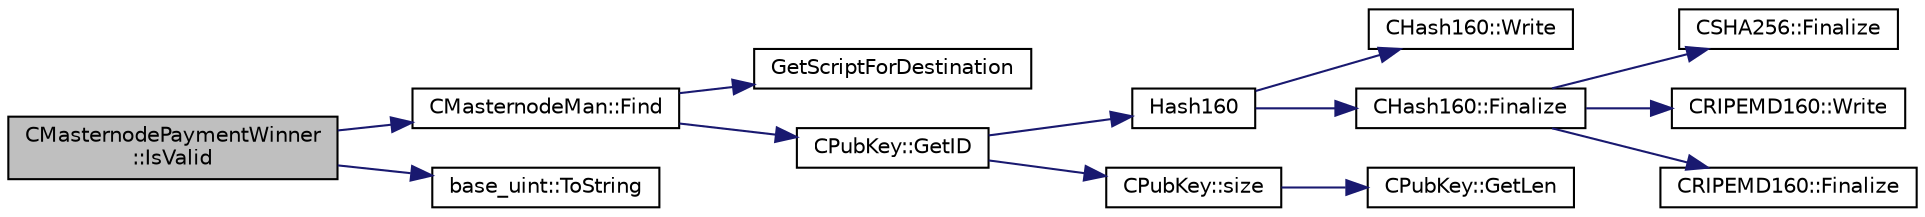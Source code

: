 digraph "CMasternodePaymentWinner::IsValid"
{
  edge [fontname="Helvetica",fontsize="10",labelfontname="Helvetica",labelfontsize="10"];
  node [fontname="Helvetica",fontsize="10",shape=record];
  rankdir="LR";
  Node11 [label="CMasternodePaymentWinner\l::IsValid",height=0.2,width=0.4,color="black", fillcolor="grey75", style="filled", fontcolor="black"];
  Node11 -> Node12 [color="midnightblue",fontsize="10",style="solid",fontname="Helvetica"];
  Node12 [label="CMasternodeMan::Find",height=0.2,width=0.4,color="black", fillcolor="white", style="filled",URL="$class_c_masternode_man.html#a3d34836c6992d29c485ba94a0c1e0ae6",tooltip="Find an entry. "];
  Node12 -> Node13 [color="midnightblue",fontsize="10",style="solid",fontname="Helvetica"];
  Node13 [label="GetScriptForDestination",height=0.2,width=0.4,color="black", fillcolor="white", style="filled",URL="$standard_8cpp.html#ae40f28d3b46c21033f6ee1f1200d0321"];
  Node12 -> Node14 [color="midnightblue",fontsize="10",style="solid",fontname="Helvetica"];
  Node14 [label="CPubKey::GetID",height=0.2,width=0.4,color="black", fillcolor="white", style="filled",URL="$class_c_pub_key.html#a2675f7e6f72eff68e7a5227289feb021",tooltip="Get the KeyID of this public key (hash of its serialization) "];
  Node14 -> Node15 [color="midnightblue",fontsize="10",style="solid",fontname="Helvetica"];
  Node15 [label="Hash160",height=0.2,width=0.4,color="black", fillcolor="white", style="filled",URL="$hash_8h.html#a4490f70ddae16e9e48460a0416a48a6b",tooltip="Compute the 160-bit hash an object. "];
  Node15 -> Node16 [color="midnightblue",fontsize="10",style="solid",fontname="Helvetica"];
  Node16 [label="CHash160::Write",height=0.2,width=0.4,color="black", fillcolor="white", style="filled",URL="$class_c_hash160.html#af56cdd9443013eb68b246aa8450217f2"];
  Node15 -> Node17 [color="midnightblue",fontsize="10",style="solid",fontname="Helvetica"];
  Node17 [label="CHash160::Finalize",height=0.2,width=0.4,color="black", fillcolor="white", style="filled",URL="$class_c_hash160.html#a9bb08e1772002ae1a5d85017ba7952ee"];
  Node17 -> Node18 [color="midnightblue",fontsize="10",style="solid",fontname="Helvetica"];
  Node18 [label="CSHA256::Finalize",height=0.2,width=0.4,color="black", fillcolor="white", style="filled",URL="$class_c_s_h_a256.html#a4259230be0caefa590bc324fc12b9b90"];
  Node17 -> Node19 [color="midnightblue",fontsize="10",style="solid",fontname="Helvetica"];
  Node19 [label="CRIPEMD160::Write",height=0.2,width=0.4,color="black", fillcolor="white", style="filled",URL="$class_c_r_i_p_e_m_d160.html#a221143b9d94af623d07c4f4ba1bf6007"];
  Node17 -> Node20 [color="midnightblue",fontsize="10",style="solid",fontname="Helvetica"];
  Node20 [label="CRIPEMD160::Finalize",height=0.2,width=0.4,color="black", fillcolor="white", style="filled",URL="$class_c_r_i_p_e_m_d160.html#a2a11566fbf9d1339b819833313fc4e51"];
  Node14 -> Node21 [color="midnightblue",fontsize="10",style="solid",fontname="Helvetica"];
  Node21 [label="CPubKey::size",height=0.2,width=0.4,color="black", fillcolor="white", style="filled",URL="$class_c_pub_key.html#a6bb28fcf0a5f799c69f5b7269363b309",tooltip="Simple read-only vector-like interface to the pubkey data. "];
  Node21 -> Node22 [color="midnightblue",fontsize="10",style="solid",fontname="Helvetica"];
  Node22 [label="CPubKey::GetLen",height=0.2,width=0.4,color="black", fillcolor="white", style="filled",URL="$class_c_pub_key.html#a7dc71b3f037c84268dc22de97d7b65fb",tooltip="Compute the length of a pubkey with a given first byte. "];
  Node11 -> Node23 [color="midnightblue",fontsize="10",style="solid",fontname="Helvetica"];
  Node23 [label="base_uint::ToString",height=0.2,width=0.4,color="black", fillcolor="white", style="filled",URL="$classbase__uint.html#acccba4d9d51a0c36261718ca0cbb293b"];
}

